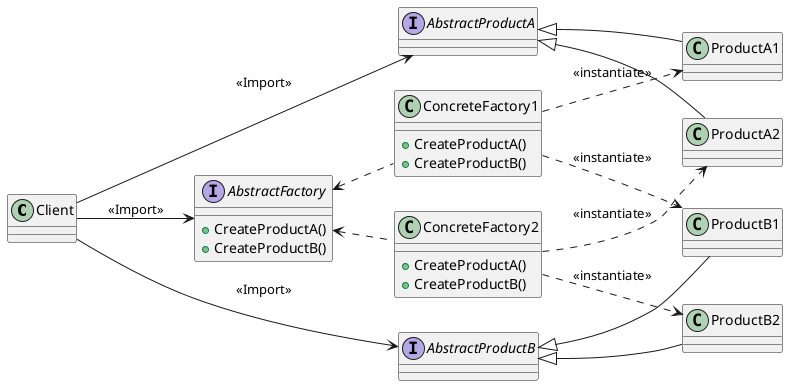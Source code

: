 @startuml

left to right direction

Class Client {
}

interface AbstractFactory {
    +CreateProductA()
    +CreateProductB()
}

Class ConcreteFactory1 {
    +CreateProductA()
    +CreateProductB()
}

Class ConcreteFactory2 {
    +CreateProductA()
    +CreateProductB()
}

interface AbstractProductA {
}

Class ProductA1 {

}

Class ProductA2 {

}

interface AbstractProductB {}

Class ProductB1 {

}
Class ProductB2 {

}

Client --> AbstractFactory : <<Import>>
Client --> AbstractProductA : <<Import>> 
Client --> AbstractProductB : <<Import>> 
AbstractFactory <-[dashed]- ConcreteFactory1
AbstractFactory <-[dashed]- ConcreteFactory2
ConcreteFactory1 -[dashed]-> ProductA1 : <<instantiate>>
ConcreteFactory1 -[dashed]-> ProductB1 : <<instantiate>>
ConcreteFactory2 -[dashed]-> ProductA2 : <<instantiate>>
ConcreteFactory2 -[dashed]-> ProductB2 : <<instantiate>>
AbstractProductA <|-- ProductA1
AbstractProductA <|-- ProductA2
AbstractProductB <|-- ProductB1
AbstractProductB <|-- ProductB2

@enduml
